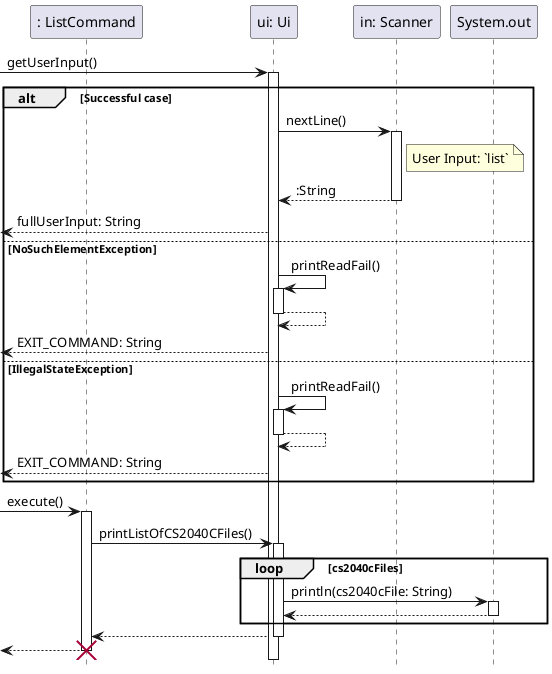 @startuml
hide footbox

participant ": ListCommand" as ListCommand
participant "ui: Ui" as Ui
participant "in: Scanner" as Scanner
participant "System.out" as System

-> Ui: getUserInput()
activate Ui
alt Successful case
    Ui -> Scanner: nextLine()
    activate Scanner
    note right of Scanner : User Input: `list`
    return :String
    <-- Ui : fullUserInput: String
else NoSuchElementException
    Ui -> Ui : printReadFail()
    activate Ui
    return
    <-- Ui : EXIT_COMMAND: String
else IllegalStateException
    Ui -> Ui : printReadFail()
    activate Ui
    return
    <-- Ui : EXIT_COMMAND: String
end

-> ListCommand: execute()
activate ListCommand
    ListCommand -> Ui: printListOfCS2040CFiles()
    activate Ui
        loop cs2040cFiles
            Ui -> System: println(cs2040cFile: String)
            activate System
            return
        end
    return
return

destroy ListCommand

@enduml

